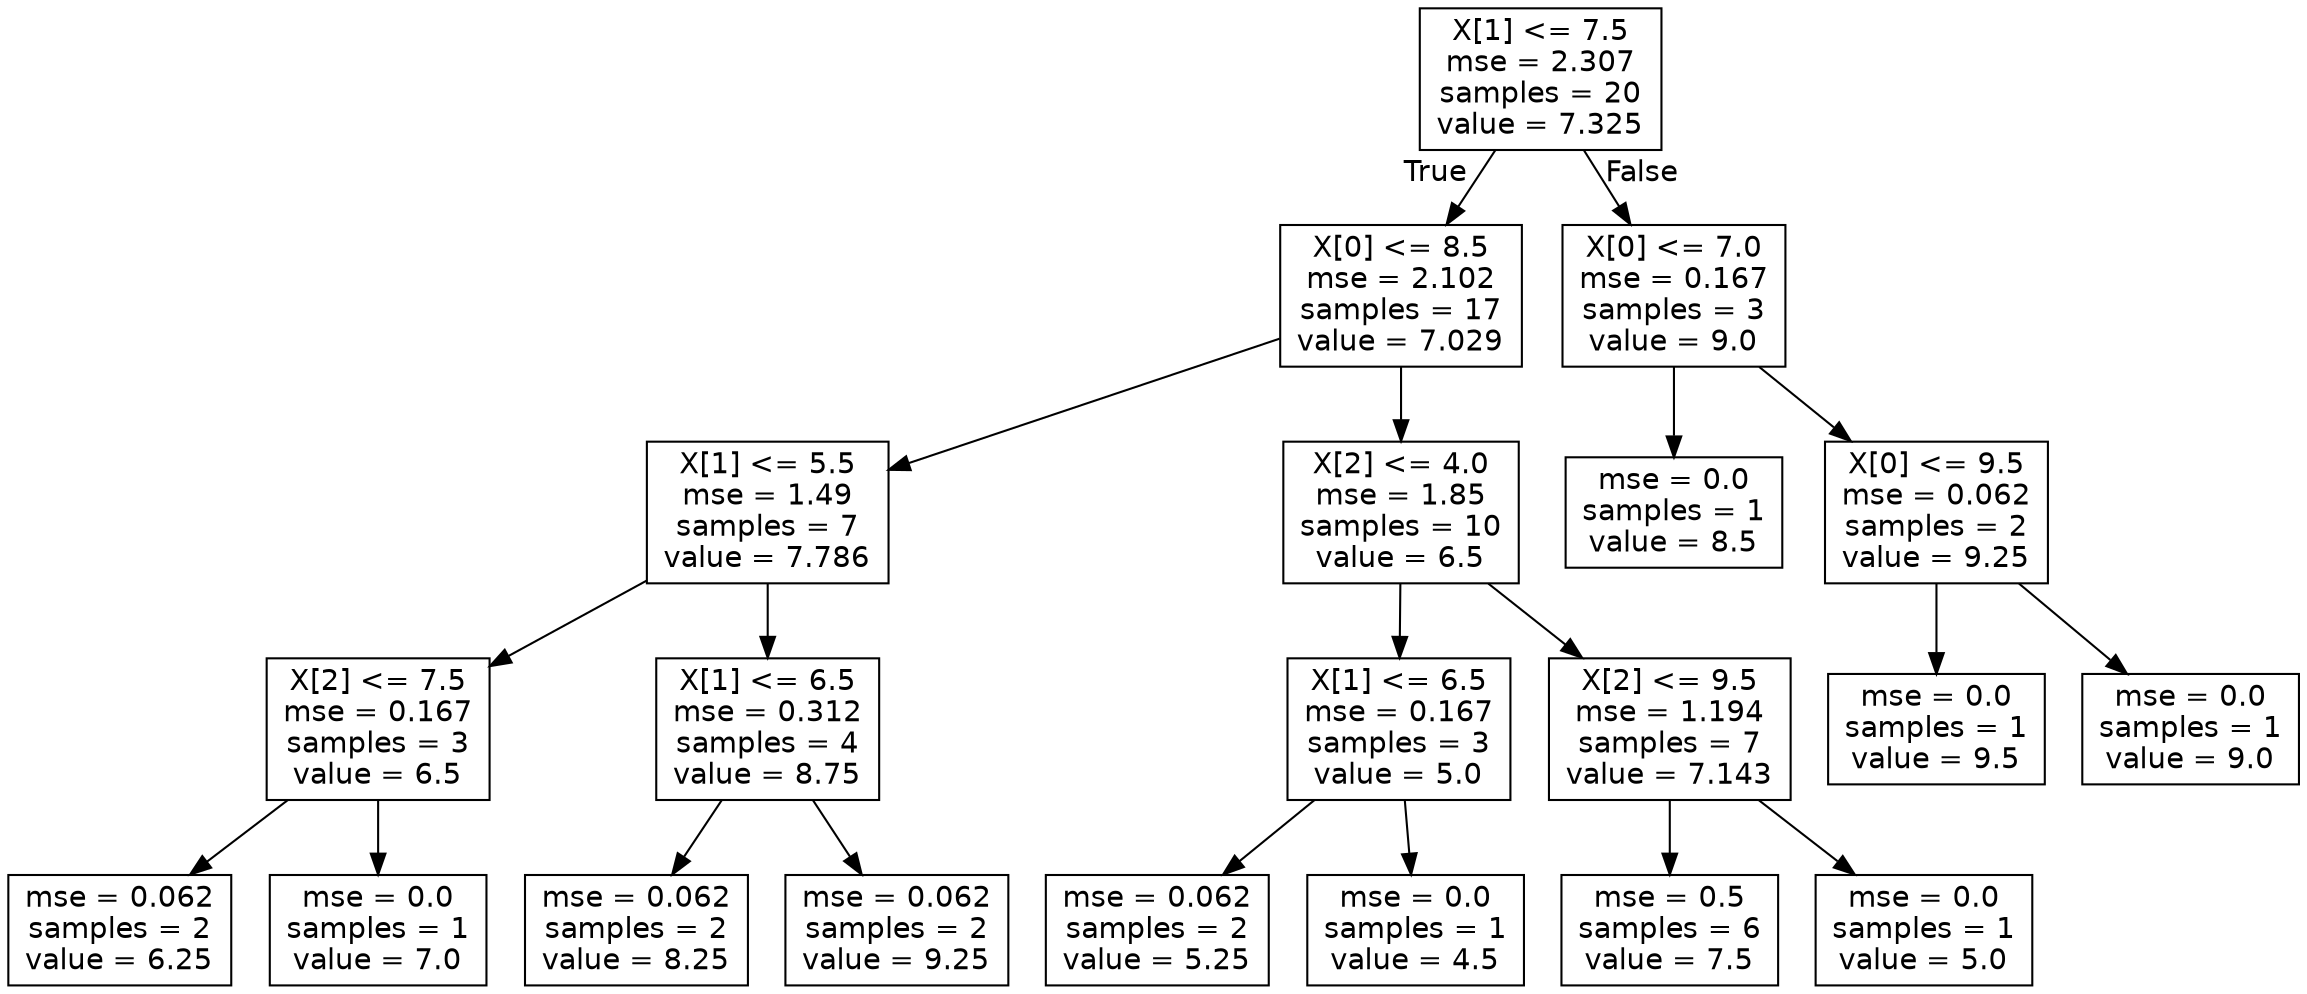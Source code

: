 digraph Tree {
node [shape=box, fontname="helvetica"] ;
edge [fontname="helvetica"] ;
0 [label="X[1] <= 7.5\nmse = 2.307\nsamples = 20\nvalue = 7.325"] ;
1 [label="X[0] <= 8.5\nmse = 2.102\nsamples = 17\nvalue = 7.029"] ;
0 -> 1 [labeldistance=2.5, labelangle=45, headlabel="True"] ;
2 [label="X[1] <= 5.5\nmse = 1.49\nsamples = 7\nvalue = 7.786"] ;
1 -> 2 ;
3 [label="X[2] <= 7.5\nmse = 0.167\nsamples = 3\nvalue = 6.5"] ;
2 -> 3 ;
4 [label="mse = 0.062\nsamples = 2\nvalue = 6.25"] ;
3 -> 4 ;
5 [label="mse = 0.0\nsamples = 1\nvalue = 7.0"] ;
3 -> 5 ;
6 [label="X[1] <= 6.5\nmse = 0.312\nsamples = 4\nvalue = 8.75"] ;
2 -> 6 ;
7 [label="mse = 0.062\nsamples = 2\nvalue = 8.25"] ;
6 -> 7 ;
8 [label="mse = 0.062\nsamples = 2\nvalue = 9.25"] ;
6 -> 8 ;
9 [label="X[2] <= 4.0\nmse = 1.85\nsamples = 10\nvalue = 6.5"] ;
1 -> 9 ;
10 [label="X[1] <= 6.5\nmse = 0.167\nsamples = 3\nvalue = 5.0"] ;
9 -> 10 ;
11 [label="mse = 0.062\nsamples = 2\nvalue = 5.25"] ;
10 -> 11 ;
12 [label="mse = 0.0\nsamples = 1\nvalue = 4.5"] ;
10 -> 12 ;
13 [label="X[2] <= 9.5\nmse = 1.194\nsamples = 7\nvalue = 7.143"] ;
9 -> 13 ;
14 [label="mse = 0.5\nsamples = 6\nvalue = 7.5"] ;
13 -> 14 ;
15 [label="mse = 0.0\nsamples = 1\nvalue = 5.0"] ;
13 -> 15 ;
16 [label="X[0] <= 7.0\nmse = 0.167\nsamples = 3\nvalue = 9.0"] ;
0 -> 16 [labeldistance=2.5, labelangle=-45, headlabel="False"] ;
17 [label="mse = 0.0\nsamples = 1\nvalue = 8.5"] ;
16 -> 17 ;
18 [label="X[0] <= 9.5\nmse = 0.062\nsamples = 2\nvalue = 9.25"] ;
16 -> 18 ;
19 [label="mse = 0.0\nsamples = 1\nvalue = 9.5"] ;
18 -> 19 ;
20 [label="mse = 0.0\nsamples = 1\nvalue = 9.0"] ;
18 -> 20 ;
}